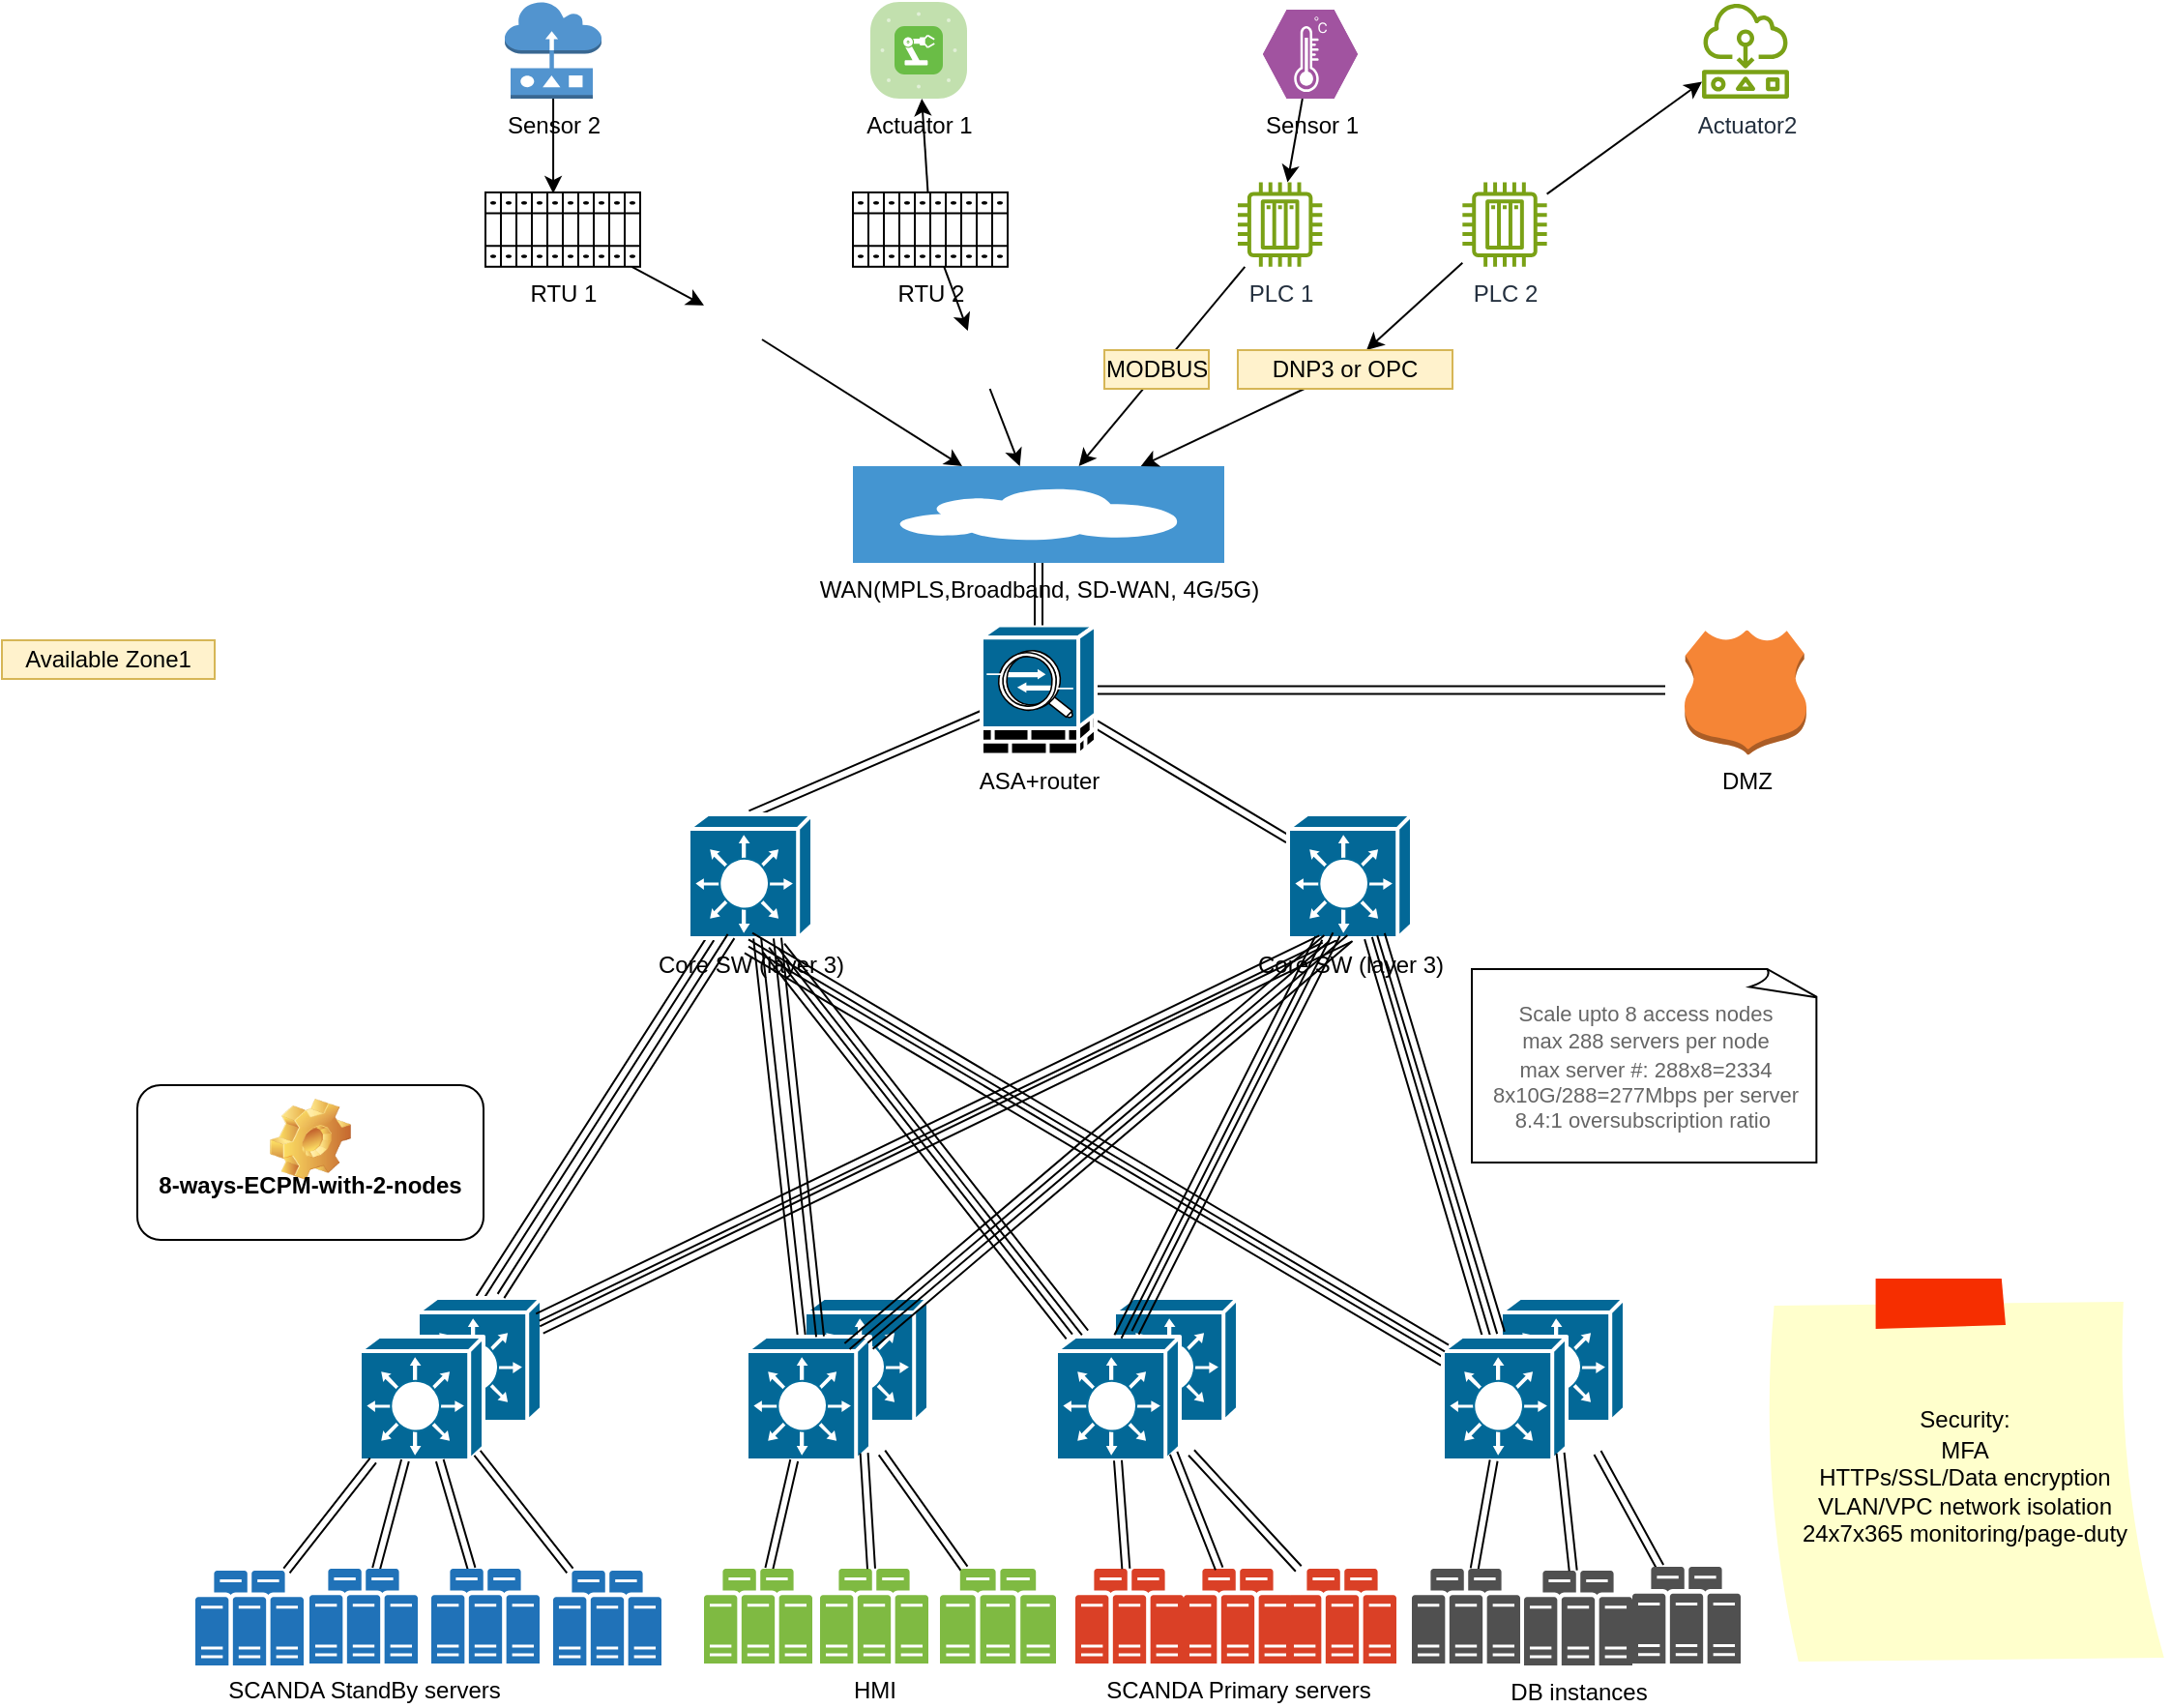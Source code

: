 <mxfile version="24.5.4" type="github">
  <diagram name="Page-1" id="822b0af5-4adb-64df-f703-e8dfc1f81529">
    <mxGraphModel dx="1224" dy="1588" grid="1" gridSize="10" guides="1" tooltips="1" connect="1" arrows="1" fold="1" page="1" pageScale="1" pageWidth="1100" pageHeight="850" background="none" math="0" shadow="0">
      <root>
        <mxCell id="0" />
        <mxCell id="1" parent="0" />
        <mxCell id="rNgzCEydJQi0zjgkLkP2-12" style="rounded=0;orthogonalLoop=1;jettySize=auto;html=1;exitX=0.5;exitY=0;exitDx=0;exitDy=0;exitPerimeter=0;shape=link;" parent="1" source="rNgzCEydJQi0zjgkLkP2-5" target="rNgzCEydJQi0zjgkLkP2-2" edge="1">
          <mxGeometry relative="1" as="geometry" />
        </mxCell>
        <mxCell id="rNgzCEydJQi0zjgkLkP2-5" value="" style="shape=mxgraph.cisco.switches.layer_3_switch;sketch=0;html=1;pointerEvents=1;dashed=0;fillColor=#036897;strokeColor=#ffffff;strokeWidth=2;verticalLabelPosition=bottom;verticalAlign=top;align=center;outlineConnect=0;" parent="1" vertex="1">
          <mxGeometry x="215" y="610" width="64" height="64" as="geometry" />
        </mxCell>
        <mxCell id="rNgzCEydJQi0zjgkLkP2-1" value="8-ways-ECPM-with-2-nodes&lt;div&gt;&lt;br&gt;&lt;/div&gt;" style="label;whiteSpace=wrap;html=1;align=center;verticalAlign=bottom;spacingLeft=0;spacingBottom=4;imageAlign=center;imageVerticalAlign=top;image=img/clipart/Gear_128x128.png" parent="1" vertex="1">
          <mxGeometry x="70" y="500" width="179" height="80" as="geometry" />
        </mxCell>
        <mxCell id="kgxJePqGxtui9cHz7qdS-7" style="rounded=0;orthogonalLoop=1;jettySize=auto;html=1;exitX=0.5;exitY=0;exitDx=0;exitDy=0;exitPerimeter=0;shape=link;" parent="1" source="rNgzCEydJQi0zjgkLkP2-2" target="kgxJePqGxtui9cHz7qdS-3" edge="1">
          <mxGeometry relative="1" as="geometry" />
        </mxCell>
        <mxCell id="rNgzCEydJQi0zjgkLkP2-2" value="Core SW (layer 3)" style="shape=mxgraph.cisco.switches.layer_3_switch;sketch=0;html=1;pointerEvents=1;dashed=0;fillColor=#036897;strokeColor=#ffffff;strokeWidth=2;verticalLabelPosition=bottom;verticalAlign=top;align=center;outlineConnect=0;" parent="1" vertex="1">
          <mxGeometry x="355" y="360" width="64" height="64" as="geometry" />
        </mxCell>
        <mxCell id="rNgzCEydJQi0zjgkLkP2-14" style="rounded=0;orthogonalLoop=1;jettySize=auto;html=1;exitX=0.5;exitY=1;exitDx=0;exitDy=0;exitPerimeter=0;shape=link;" parent="1" source="rNgzCEydJQi0zjgkLkP2-3" target="rNgzCEydJQi0zjgkLkP2-5" edge="1">
          <mxGeometry relative="1" as="geometry" />
        </mxCell>
        <mxCell id="kgxJePqGxtui9cHz7qdS-8" style="rounded=0;orthogonalLoop=1;jettySize=auto;html=1;shape=link;" parent="1" source="rNgzCEydJQi0zjgkLkP2-3" target="kgxJePqGxtui9cHz7qdS-3" edge="1">
          <mxGeometry relative="1" as="geometry" />
        </mxCell>
        <mxCell id="rNgzCEydJQi0zjgkLkP2-3" value="Core SW (layer 3)" style="shape=mxgraph.cisco.switches.layer_3_switch;sketch=0;html=1;pointerEvents=1;dashed=0;fillColor=#036897;strokeColor=#ffffff;strokeWidth=2;verticalLabelPosition=bottom;verticalAlign=top;align=center;outlineConnect=0;" parent="1" vertex="1">
          <mxGeometry x="665" y="360" width="64" height="64" as="geometry" />
        </mxCell>
        <mxCell id="rNgzCEydJQi0zjgkLkP2-4" value="" style="shape=mxgraph.cisco.switches.layer_3_switch;sketch=0;html=1;pointerEvents=1;dashed=0;fillColor=#036897;strokeColor=#ffffff;strokeWidth=2;verticalLabelPosition=bottom;verticalAlign=top;align=center;outlineConnect=0;" parent="1" vertex="1">
          <mxGeometry x="185" y="630" width="64" height="64" as="geometry" />
        </mxCell>
        <mxCell id="rNgzCEydJQi0zjgkLkP2-6" value="" style="shape=mxgraph.cisco.switches.layer_3_switch;sketch=0;html=1;pointerEvents=1;dashed=0;fillColor=#036897;strokeColor=#ffffff;strokeWidth=2;verticalLabelPosition=bottom;verticalAlign=top;align=center;outlineConnect=0;" parent="1" vertex="1">
          <mxGeometry x="415" y="610" width="64" height="64" as="geometry" />
        </mxCell>
        <mxCell id="rNgzCEydJQi0zjgkLkP2-16" style="rounded=0;orthogonalLoop=1;jettySize=auto;html=1;shape=link;" parent="1" source="rNgzCEydJQi0zjgkLkP2-7" target="rNgzCEydJQi0zjgkLkP2-2" edge="1">
          <mxGeometry relative="1" as="geometry" />
        </mxCell>
        <mxCell id="rNgzCEydJQi0zjgkLkP2-7" value="" style="shape=mxgraph.cisco.switches.layer_3_switch;sketch=0;html=1;pointerEvents=1;dashed=0;fillColor=#036897;strokeColor=#ffffff;strokeWidth=2;verticalLabelPosition=bottom;verticalAlign=top;align=center;outlineConnect=0;" parent="1" vertex="1">
          <mxGeometry x="385" y="630" width="64" height="64" as="geometry" />
        </mxCell>
        <mxCell id="rNgzCEydJQi0zjgkLkP2-8" value="" style="shape=mxgraph.cisco.switches.layer_3_switch;sketch=0;html=1;pointerEvents=1;dashed=0;fillColor=#036897;strokeColor=#ffffff;strokeWidth=2;verticalLabelPosition=bottom;verticalAlign=top;align=center;outlineConnect=0;" parent="1" vertex="1">
          <mxGeometry x="575" y="610" width="64" height="64" as="geometry" />
        </mxCell>
        <mxCell id="rNgzCEydJQi0zjgkLkP2-20" style="rounded=0;orthogonalLoop=1;jettySize=auto;html=1;shape=link;" parent="1" source="rNgzCEydJQi0zjgkLkP2-9" edge="1">
          <mxGeometry relative="1" as="geometry">
            <mxPoint x="395" y="430" as="targetPoint" />
          </mxGeometry>
        </mxCell>
        <mxCell id="rNgzCEydJQi0zjgkLkP2-9" value="" style="shape=mxgraph.cisco.switches.layer_3_switch;sketch=0;html=1;pointerEvents=1;dashed=0;fillColor=#036897;strokeColor=#ffffff;strokeWidth=2;verticalLabelPosition=bottom;verticalAlign=top;align=center;outlineConnect=0;" parent="1" vertex="1">
          <mxGeometry x="545" y="630" width="64" height="64" as="geometry" />
        </mxCell>
        <mxCell id="rNgzCEydJQi0zjgkLkP2-10" value="" style="shape=mxgraph.cisco.switches.layer_3_switch;sketch=0;html=1;pointerEvents=1;dashed=0;fillColor=#036897;strokeColor=#ffffff;strokeWidth=2;verticalLabelPosition=bottom;verticalAlign=top;align=center;outlineConnect=0;" parent="1" vertex="1">
          <mxGeometry x="775" y="610" width="64" height="64" as="geometry" />
        </mxCell>
        <mxCell id="rNgzCEydJQi0zjgkLkP2-24" style="rounded=0;orthogonalLoop=1;jettySize=auto;html=1;shape=link;" parent="1" source="rNgzCEydJQi0zjgkLkP2-11" edge="1">
          <mxGeometry relative="1" as="geometry">
            <mxPoint x="385" y="430" as="targetPoint" />
          </mxGeometry>
        </mxCell>
        <mxCell id="rNgzCEydJQi0zjgkLkP2-26" style="rounded=0;orthogonalLoop=1;jettySize=auto;html=1;shape=link;" parent="1" source="rNgzCEydJQi0zjgkLkP2-11" target="rNgzCEydJQi0zjgkLkP2-3" edge="1">
          <mxGeometry relative="1" as="geometry" />
        </mxCell>
        <mxCell id="rNgzCEydJQi0zjgkLkP2-11" value="" style="shape=mxgraph.cisco.switches.layer_3_switch;sketch=0;html=1;pointerEvents=1;dashed=0;fillColor=#036897;strokeColor=#ffffff;strokeWidth=2;verticalLabelPosition=bottom;verticalAlign=top;align=center;outlineConnect=0;" parent="1" vertex="1">
          <mxGeometry x="745" y="630" width="64" height="64" as="geometry" />
        </mxCell>
        <mxCell id="rNgzCEydJQi0zjgkLkP2-13" style="rounded=0;orthogonalLoop=1;jettySize=auto;html=1;exitX=0.5;exitY=0;exitDx=0;exitDy=0;exitPerimeter=0;shape=link;" parent="1" edge="1">
          <mxGeometry relative="1" as="geometry">
            <mxPoint x="258" y="609" as="sourcePoint" />
            <mxPoint x="377" y="423" as="targetPoint" />
          </mxGeometry>
        </mxCell>
        <mxCell id="rNgzCEydJQi0zjgkLkP2-15" style="rounded=0;orthogonalLoop=1;jettySize=auto;html=1;shape=link;exitX=0.266;exitY=1.008;exitDx=0;exitDy=0;exitPerimeter=0;" parent="1" source="rNgzCEydJQi0zjgkLkP2-3" edge="1">
          <mxGeometry relative="1" as="geometry">
            <mxPoint x="685" y="420" as="sourcePoint" />
            <mxPoint x="277" y="620" as="targetPoint" />
          </mxGeometry>
        </mxCell>
        <mxCell id="rNgzCEydJQi0zjgkLkP2-17" style="rounded=0;orthogonalLoop=1;jettySize=auto;html=1;shape=link;" parent="1" edge="1">
          <mxGeometry relative="1" as="geometry">
            <mxPoint x="423" y="630" as="sourcePoint" />
            <mxPoint x="401" y="424" as="targetPoint" />
          </mxGeometry>
        </mxCell>
        <mxCell id="rNgzCEydJQi0zjgkLkP2-18" style="rounded=0;orthogonalLoop=1;jettySize=auto;html=1;shape=link;entryX=0.5;entryY=1;entryDx=0;entryDy=0;entryPerimeter=0;" parent="1" source="rNgzCEydJQi0zjgkLkP2-7" target="rNgzCEydJQi0zjgkLkP2-3" edge="1">
          <mxGeometry relative="1" as="geometry">
            <mxPoint x="433" y="650" as="sourcePoint" />
            <mxPoint x="411" y="444" as="targetPoint" />
          </mxGeometry>
        </mxCell>
        <mxCell id="rNgzCEydJQi0zjgkLkP2-19" style="rounded=0;orthogonalLoop=1;jettySize=auto;html=1;shape=link;entryX=0.5;entryY=1;entryDx=0;entryDy=0;entryPerimeter=0;" parent="1" edge="1">
          <mxGeometry relative="1" as="geometry">
            <mxPoint x="437" y="635" as="sourcePoint" />
            <mxPoint x="685" y="424" as="targetPoint" />
          </mxGeometry>
        </mxCell>
        <mxCell id="rNgzCEydJQi0zjgkLkP2-21" style="rounded=0;orthogonalLoop=1;jettySize=auto;html=1;shape=link;" parent="1" edge="1">
          <mxGeometry relative="1" as="geometry">
            <mxPoint x="403" y="428" as="targetPoint" />
            <mxPoint x="560" y="628" as="sourcePoint" />
          </mxGeometry>
        </mxCell>
        <mxCell id="rNgzCEydJQi0zjgkLkP2-22" style="rounded=0;orthogonalLoop=1;jettySize=auto;html=1;shape=link;" parent="1" target="rNgzCEydJQi0zjgkLkP2-3" edge="1">
          <mxGeometry relative="1" as="geometry">
            <mxPoint x="420" y="430" as="targetPoint" />
            <mxPoint x="577" y="630" as="sourcePoint" />
          </mxGeometry>
        </mxCell>
        <mxCell id="rNgzCEydJQi0zjgkLkP2-23" style="rounded=0;orthogonalLoop=1;jettySize=auto;html=1;shape=link;" parent="1" edge="1">
          <mxGeometry relative="1" as="geometry">
            <mxPoint x="690" y="422" as="targetPoint" />
            <mxPoint x="586" y="628" as="sourcePoint" />
          </mxGeometry>
        </mxCell>
        <mxCell id="rNgzCEydJQi0zjgkLkP2-25" style="rounded=0;orthogonalLoop=1;jettySize=auto;html=1;shape=link;" parent="1" edge="1">
          <mxGeometry relative="1" as="geometry">
            <mxPoint x="387" y="423" as="targetPoint" />
            <mxPoint x="747" y="636" as="sourcePoint" />
          </mxGeometry>
        </mxCell>
        <mxCell id="rNgzCEydJQi0zjgkLkP2-27" style="rounded=0;orthogonalLoop=1;jettySize=auto;html=1;shape=link;" parent="1" edge="1">
          <mxGeometry relative="1" as="geometry">
            <mxPoint x="775" y="628" as="sourcePoint" />
            <mxPoint x="713" y="422" as="targetPoint" />
          </mxGeometry>
        </mxCell>
        <mxCell id="rNgzCEydJQi0zjgkLkP2-34" style="rounded=0;orthogonalLoop=1;jettySize=auto;html=1;shape=link;" parent="1" source="rNgzCEydJQi0zjgkLkP2-28" target="rNgzCEydJQi0zjgkLkP2-4" edge="1">
          <mxGeometry relative="1" as="geometry" />
        </mxCell>
        <mxCell id="rNgzCEydJQi0zjgkLkP2-28" value="SCANDA StandBy servers" style="sketch=0;pointerEvents=1;shadow=0;dashed=0;html=1;strokeColor=none;fillColor=#505050;labelPosition=center;verticalLabelPosition=bottom;verticalAlign=top;outlineConnect=0;align=center;shape=mxgraph.office.servers.server_farm;fillColor=#2072B8;" parent="1" vertex="1">
          <mxGeometry x="159" y="750" width="56" height="49" as="geometry" />
        </mxCell>
        <mxCell id="rNgzCEydJQi0zjgkLkP2-35" style="rounded=0;orthogonalLoop=1;jettySize=auto;html=1;shape=link;" parent="1" source="rNgzCEydJQi0zjgkLkP2-30" target="rNgzCEydJQi0zjgkLkP2-4" edge="1">
          <mxGeometry relative="1" as="geometry" />
        </mxCell>
        <mxCell id="rNgzCEydJQi0zjgkLkP2-30" value="" style="sketch=0;pointerEvents=1;shadow=0;dashed=0;html=1;strokeColor=none;fillColor=#505050;labelPosition=center;verticalLabelPosition=bottom;verticalAlign=top;outlineConnect=0;align=center;shape=mxgraph.office.servers.server_farm;fillColor=#2072B8;" parent="1" vertex="1">
          <mxGeometry x="222" y="750" width="56" height="49" as="geometry" />
        </mxCell>
        <mxCell id="rNgzCEydJQi0zjgkLkP2-33" style="rounded=0;orthogonalLoop=1;jettySize=auto;html=1;shape=link;" parent="1" source="rNgzCEydJQi0zjgkLkP2-31" target="rNgzCEydJQi0zjgkLkP2-4" edge="1">
          <mxGeometry relative="1" as="geometry" />
        </mxCell>
        <mxCell id="rNgzCEydJQi0zjgkLkP2-31" value="" style="sketch=0;pointerEvents=1;shadow=0;dashed=0;html=1;strokeColor=none;fillColor=#505050;labelPosition=center;verticalLabelPosition=bottom;verticalAlign=top;outlineConnect=0;align=center;shape=mxgraph.office.servers.server_farm;fillColor=#2072B8;" parent="1" vertex="1">
          <mxGeometry x="100" y="751" width="56" height="49" as="geometry" />
        </mxCell>
        <mxCell id="rNgzCEydJQi0zjgkLkP2-32" value="" style="sketch=0;pointerEvents=1;shadow=0;dashed=0;html=1;strokeColor=none;fillColor=#505050;labelPosition=center;verticalLabelPosition=bottom;verticalAlign=top;outlineConnect=0;align=center;shape=mxgraph.office.servers.server_farm;fillColor=#2072B8;" parent="1" vertex="1">
          <mxGeometry x="285" y="751" width="56" height="49" as="geometry" />
        </mxCell>
        <mxCell id="rNgzCEydJQi0zjgkLkP2-36" style="rounded=0;orthogonalLoop=1;jettySize=auto;html=1;entryX=0.95;entryY=0.94;entryDx=0;entryDy=0;entryPerimeter=0;shape=link;" parent="1" source="rNgzCEydJQi0zjgkLkP2-32" target="rNgzCEydJQi0zjgkLkP2-4" edge="1">
          <mxGeometry relative="1" as="geometry" />
        </mxCell>
        <mxCell id="rNgzCEydJQi0zjgkLkP2-47" style="rounded=0;orthogonalLoop=1;jettySize=auto;html=1;shape=link;" parent="1" source="rNgzCEydJQi0zjgkLkP2-37" target="rNgzCEydJQi0zjgkLkP2-7" edge="1">
          <mxGeometry relative="1" as="geometry" />
        </mxCell>
        <mxCell id="rNgzCEydJQi0zjgkLkP2-37" value="" style="sketch=0;pointerEvents=1;shadow=0;dashed=0;html=1;strokeColor=none;fillColor=#505050;labelPosition=center;verticalLabelPosition=bottom;verticalAlign=top;outlineConnect=0;align=center;shape=mxgraph.office.servers.server_farm;fillColor=#7FBA42;" parent="1" vertex="1">
          <mxGeometry x="363" y="750" width="56" height="49" as="geometry" />
        </mxCell>
        <mxCell id="rNgzCEydJQi0zjgkLkP2-38" value="HMI" style="sketch=0;pointerEvents=1;shadow=0;dashed=0;html=1;strokeColor=none;fillColor=#505050;labelPosition=center;verticalLabelPosition=bottom;verticalAlign=top;outlineConnect=0;align=center;shape=mxgraph.office.servers.server_farm;fillColor=#7FBA42;" parent="1" vertex="1">
          <mxGeometry x="423" y="750" width="56" height="49" as="geometry" />
        </mxCell>
        <mxCell id="rNgzCEydJQi0zjgkLkP2-49" style="rounded=0;orthogonalLoop=1;jettySize=auto;html=1;shape=link;" parent="1" source="rNgzCEydJQi0zjgkLkP2-39" edge="1">
          <mxGeometry relative="1" as="geometry">
            <mxPoint x="455" y="690" as="targetPoint" />
          </mxGeometry>
        </mxCell>
        <mxCell id="rNgzCEydJQi0zjgkLkP2-39" value="" style="sketch=0;pointerEvents=1;shadow=0;dashed=0;html=1;strokeColor=none;fillColor=#505050;labelPosition=center;verticalLabelPosition=bottom;verticalAlign=top;outlineConnect=0;align=center;shape=mxgraph.office.servers.server_farm;fillColor=#7FBA42;" parent="1" vertex="1">
          <mxGeometry x="485" y="750" width="60" height="49" as="geometry" />
        </mxCell>
        <mxCell id="rNgzCEydJQi0zjgkLkP2-41" value="" style="sketch=0;pointerEvents=1;shadow=0;dashed=0;html=1;strokeColor=none;fillColor=#505050;labelPosition=center;verticalLabelPosition=bottom;verticalAlign=top;outlineConnect=0;align=center;shape=mxgraph.office.servers.server_farm;fillColor=#DA4026;" parent="1" vertex="1">
          <mxGeometry x="555" y="750" width="56" height="49" as="geometry" />
        </mxCell>
        <mxCell id="rNgzCEydJQi0zjgkLkP2-42" value="SCANDA Primary servers" style="sketch=0;pointerEvents=1;shadow=0;dashed=0;html=1;strokeColor=none;fillColor=#505050;labelPosition=center;verticalLabelPosition=bottom;verticalAlign=top;outlineConnect=0;align=center;shape=mxgraph.office.servers.server_farm;fillColor=#DA4026;" parent="1" vertex="1">
          <mxGeometry x="611" y="750" width="56" height="49" as="geometry" />
        </mxCell>
        <mxCell id="rNgzCEydJQi0zjgkLkP2-52" style="rounded=0;orthogonalLoop=1;jettySize=auto;html=1;shape=link;" parent="1" source="rNgzCEydJQi0zjgkLkP2-43" edge="1">
          <mxGeometry relative="1" as="geometry">
            <mxPoint x="615" y="690" as="targetPoint" />
          </mxGeometry>
        </mxCell>
        <mxCell id="rNgzCEydJQi0zjgkLkP2-43" value="" style="sketch=0;pointerEvents=1;shadow=0;dashed=0;html=1;strokeColor=none;fillColor=#505050;labelPosition=center;verticalLabelPosition=bottom;verticalAlign=top;outlineConnect=0;align=center;shape=mxgraph.office.servers.server_farm;fillColor=#DA4026;" parent="1" vertex="1">
          <mxGeometry x="665" y="750" width="56" height="49" as="geometry" />
        </mxCell>
        <mxCell id="rNgzCEydJQi0zjgkLkP2-53" style="rounded=0;orthogonalLoop=1;jettySize=auto;html=1;shape=link;" parent="1" source="rNgzCEydJQi0zjgkLkP2-44" target="rNgzCEydJQi0zjgkLkP2-11" edge="1">
          <mxGeometry relative="1" as="geometry" />
        </mxCell>
        <mxCell id="rNgzCEydJQi0zjgkLkP2-44" value="" style="sketch=0;pointerEvents=1;shadow=0;dashed=0;html=1;strokeColor=none;fillColor=#505050;labelPosition=center;verticalLabelPosition=bottom;verticalAlign=top;outlineConnect=0;align=center;shape=mxgraph.office.servers.server_farm;" parent="1" vertex="1">
          <mxGeometry x="729" y="750" width="56" height="49" as="geometry" />
        </mxCell>
        <mxCell id="rNgzCEydJQi0zjgkLkP2-45" value="DB instances" style="sketch=0;pointerEvents=1;shadow=0;dashed=0;html=1;strokeColor=none;fillColor=#505050;labelPosition=center;verticalLabelPosition=bottom;verticalAlign=top;outlineConnect=0;align=center;shape=mxgraph.office.servers.server_farm;" parent="1" vertex="1">
          <mxGeometry x="787" y="751" width="56" height="49" as="geometry" />
        </mxCell>
        <mxCell id="rNgzCEydJQi0zjgkLkP2-55" style="rounded=0;orthogonalLoop=1;jettySize=auto;html=1;shape=link;" parent="1" source="rNgzCEydJQi0zjgkLkP2-46" edge="1">
          <mxGeometry relative="1" as="geometry">
            <mxPoint x="825" y="690" as="targetPoint" />
          </mxGeometry>
        </mxCell>
        <mxCell id="rNgzCEydJQi0zjgkLkP2-46" value="" style="sketch=0;pointerEvents=1;shadow=0;dashed=0;html=1;strokeColor=none;fillColor=#505050;labelPosition=center;verticalLabelPosition=bottom;verticalAlign=top;outlineConnect=0;align=center;shape=mxgraph.office.servers.server_farm;" parent="1" vertex="1">
          <mxGeometry x="843" y="749" width="56" height="50" as="geometry" />
        </mxCell>
        <mxCell id="rNgzCEydJQi0zjgkLkP2-48" style="rounded=0;orthogonalLoop=1;jettySize=auto;html=1;entryX=0.95;entryY=0.94;entryDx=0;entryDy=0;entryPerimeter=0;shape=link;" parent="1" source="rNgzCEydJQi0zjgkLkP2-38" target="rNgzCEydJQi0zjgkLkP2-7" edge="1">
          <mxGeometry relative="1" as="geometry" />
        </mxCell>
        <mxCell id="rNgzCEydJQi0zjgkLkP2-50" style="rounded=0;orthogonalLoop=1;jettySize=auto;html=1;entryX=0.5;entryY=1;entryDx=0;entryDy=0;entryPerimeter=0;shape=link;" parent="1" source="rNgzCEydJQi0zjgkLkP2-41" target="rNgzCEydJQi0zjgkLkP2-9" edge="1">
          <mxGeometry relative="1" as="geometry" />
        </mxCell>
        <mxCell id="rNgzCEydJQi0zjgkLkP2-51" style="rounded=0;orthogonalLoop=1;jettySize=auto;html=1;entryX=0.95;entryY=0.94;entryDx=0;entryDy=0;entryPerimeter=0;shape=link;" parent="1" source="rNgzCEydJQi0zjgkLkP2-42" target="rNgzCEydJQi0zjgkLkP2-9" edge="1">
          <mxGeometry relative="1" as="geometry" />
        </mxCell>
        <mxCell id="rNgzCEydJQi0zjgkLkP2-54" style="rounded=0;orthogonalLoop=1;jettySize=auto;html=1;entryX=0.95;entryY=0.94;entryDx=0;entryDy=0;entryPerimeter=0;shape=link;" parent="1" source="rNgzCEydJQi0zjgkLkP2-45" target="rNgzCEydJQi0zjgkLkP2-11" edge="1">
          <mxGeometry relative="1" as="geometry" />
        </mxCell>
        <mxCell id="kgxJePqGxtui9cHz7qdS-1" value="WAN(MPLS,Broadband, SD-WAN, 4G/5G)" style="pointerEvents=1;shadow=0;dashed=0;html=1;strokeColor=none;fillColor=#4495D1;labelPosition=center;verticalLabelPosition=bottom;verticalAlign=top;align=center;outlineConnect=0;shape=mxgraph.veeam.2d.wan_accelerator;" parent="1" vertex="1">
          <mxGeometry x="440" y="180" width="192" height="50" as="geometry" />
        </mxCell>
        <mxCell id="kgxJePqGxtui9cHz7qdS-2" value="DMZ" style="outlineConnect=0;dashed=0;verticalLabelPosition=bottom;verticalAlign=top;align=center;html=1;shape=mxgraph.aws3.hosted_zone;fillColor=#F58536;gradientColor=none;" parent="1" vertex="1">
          <mxGeometry x="870" y="264.75" width="63" height="64.5" as="geometry" />
        </mxCell>
        <mxCell id="kgxJePqGxtui9cHz7qdS-6" style="rounded=0;orthogonalLoop=1;jettySize=auto;html=1;shape=link;" parent="1" source="kgxJePqGxtui9cHz7qdS-3" edge="1">
          <mxGeometry relative="1" as="geometry">
            <mxPoint x="860" y="295.75" as="targetPoint" />
          </mxGeometry>
        </mxCell>
        <mxCell id="kgxJePqGxtui9cHz7qdS-3" value="ASA+router" style="shape=mxgraph.cisco.misc.asa_5500;html=1;pointerEvents=1;dashed=0;fillColor=#036897;strokeColor=#ffffff;strokeWidth=2;verticalLabelPosition=bottom;verticalAlign=top;align=center;outlineConnect=0;" parent="1" vertex="1">
          <mxGeometry x="506.5" y="262.25" width="59" height="67" as="geometry" />
        </mxCell>
        <mxCell id="kgxJePqGxtui9cHz7qdS-9" style="rounded=0;orthogonalLoop=1;jettySize=auto;html=1;entryX=0.5;entryY=0;entryDx=0;entryDy=0;entryPerimeter=0;shape=link;" parent="1" source="kgxJePqGxtui9cHz7qdS-1" target="kgxJePqGxtui9cHz7qdS-3" edge="1">
          <mxGeometry relative="1" as="geometry" />
        </mxCell>
        <mxCell id="kgxJePqGxtui9cHz7qdS-10" value="Available Zone1&lt;div&gt;&lt;br&gt;&lt;/div&gt;" style="text;html=1;strokeColor=#d6b656;fillColor=#fff2cc;align=center;verticalAlign=middle;whiteSpace=wrap;overflow=hidden;" parent="1" vertex="1">
          <mxGeometry y="270" width="110" height="20" as="geometry" />
        </mxCell>
        <mxCell id="kgxJePqGxtui9cHz7qdS-33" style="rounded=0;orthogonalLoop=1;jettySize=auto;html=1;" parent="1" source="kgxJePqGxtui9cHz7qdS-13" target="kgxJePqGxtui9cHz7qdS-18" edge="1">
          <mxGeometry relative="1" as="geometry" />
        </mxCell>
        <mxCell id="kgxJePqGxtui9cHz7qdS-13" value="Sensor 1" style="verticalLabelPosition=bottom;sketch=0;html=1;fillColor=#A153A0;strokeColor=#ffffff;verticalAlign=top;align=center;points=[[0,0.5,0],[0.125,0.25,0],[0.25,0,0],[0.5,0,0],[0.75,0,0],[0.875,0.25,0],[1,0.5,0],[0.875,0.75,0],[0.75,1,0],[0.5,1,0],[0.125,0.75,0]];pointerEvents=1;shape=mxgraph.cisco_safe.compositeIcon;bgIcon=mxgraph.cisco_safe.design.blank_device;resIcon=mxgraph.cisco_safe.design.sensor;" parent="1" vertex="1">
          <mxGeometry x="652" y="-56" width="49" height="46" as="geometry" />
        </mxCell>
        <mxCell id="kgxJePqGxtui9cHz7qdS-14" value="Actuator 1" style="verticalLabelPosition=bottom;sketch=0;html=1;fillColor=#6ABD46;strokeColor=#ffffff;verticalAlign=top;align=center;points=[[0.085,0.085,0],[0.915,0.085,0],[0.915,0.915,0],[0.085,0.915,0],[0.25,0,0],[0.5,0,0],[0.75,0,0],[1,0.25,0],[1,0.5,0],[1,0.75,0],[0.75,1,0],[0.5,1,0],[0.25,1,0],[0,0.75,0],[0,0.5,0],[0,0.25,0]];pointerEvents=1;shape=mxgraph.cisco_safe.compositeIcon;bgIcon=mxgraph.cisco_safe.architecture.generic_appliance;resIcon=mxgraph.cisco_safe.architecture.actuator;" parent="1" vertex="1">
          <mxGeometry x="449" y="-60" width="50" height="50" as="geometry" />
        </mxCell>
        <mxCell id="kgxJePqGxtui9cHz7qdS-15" value="Actuator2" style="sketch=0;outlineConnect=0;fontColor=#232F3E;gradientColor=none;fillColor=#7AA116;strokeColor=none;dashed=0;verticalLabelPosition=bottom;verticalAlign=top;align=center;html=1;fontSize=12;fontStyle=0;aspect=fixed;pointerEvents=1;shape=mxgraph.aws4.actuator;" parent="1" vertex="1">
          <mxGeometry x="878.43" y="-60" width="46.15" height="50" as="geometry" />
        </mxCell>
        <mxCell id="kgxJePqGxtui9cHz7qdS-16" value="Sensor 2" style="outlineConnect=0;dashed=0;verticalLabelPosition=bottom;verticalAlign=top;align=center;html=1;shape=mxgraph.aws3.sensor;fillColor=#5294CF;gradientColor=none;" parent="1" vertex="1">
          <mxGeometry x="260" y="-60" width="50" height="50" as="geometry" />
        </mxCell>
        <mxCell id="kgxJePqGxtui9cHz7qdS-26" style="rounded=0;orthogonalLoop=1;jettySize=auto;html=1;" parent="1" source="kgxJePqGxtui9cHz7qdS-36" target="kgxJePqGxtui9cHz7qdS-1" edge="1">
          <mxGeometry relative="1" as="geometry" />
        </mxCell>
        <mxCell id="kgxJePqGxtui9cHz7qdS-17" value="RTU 1" style="verticalLabelPosition=bottom;dashed=0;shadow=0;html=1;align=center;verticalAlign=top;shape=mxgraph.cabinets.terminal_4mm2_x10;" parent="1" vertex="1">
          <mxGeometry x="250" y="38.48" width="80" height="38.42" as="geometry" />
        </mxCell>
        <mxCell id="kgxJePqGxtui9cHz7qdS-19" value="" style="rounded=0;orthogonalLoop=1;jettySize=auto;html=1;" parent="1" source="kgxJePqGxtui9cHz7qdS-18" target="kgxJePqGxtui9cHz7qdS-1" edge="1">
          <mxGeometry relative="1" as="geometry" />
        </mxCell>
        <mxCell id="kgxJePqGxtui9cHz7qdS-18" value="PLC 1" style="sketch=0;outlineConnect=0;fontColor=#232F3E;gradientColor=none;fillColor=#7AA116;strokeColor=none;dashed=0;verticalLabelPosition=bottom;verticalAlign=top;align=center;html=1;fontSize=12;fontStyle=0;aspect=fixed;pointerEvents=1;shape=mxgraph.aws4.iot_thing_plc;" parent="1" vertex="1">
          <mxGeometry x="639" y="33.25" width="43.65" height="43.65" as="geometry" />
        </mxCell>
        <mxCell id="kgxJePqGxtui9cHz7qdS-23" style="rounded=0;orthogonalLoop=1;jettySize=auto;html=1;" parent="1" source="kgxJePqGxtui9cHz7qdS-41" target="kgxJePqGxtui9cHz7qdS-1" edge="1">
          <mxGeometry relative="1" as="geometry" />
        </mxCell>
        <mxCell id="kgxJePqGxtui9cHz7qdS-30" style="rounded=0;orthogonalLoop=1;jettySize=auto;html=1;" parent="1" source="kgxJePqGxtui9cHz7qdS-20" target="kgxJePqGxtui9cHz7qdS-15" edge="1">
          <mxGeometry relative="1" as="geometry" />
        </mxCell>
        <mxCell id="kgxJePqGxtui9cHz7qdS-20" value="PLC 2" style="sketch=0;outlineConnect=0;fontColor=#232F3E;gradientColor=none;fillColor=#7AA116;strokeColor=none;dashed=0;verticalLabelPosition=bottom;verticalAlign=top;align=center;html=1;fontSize=12;fontStyle=0;aspect=fixed;pointerEvents=1;shape=mxgraph.aws4.iot_thing_plc;" parent="1" vertex="1">
          <mxGeometry x="755.17" y="33.25" width="43.65" height="43.65" as="geometry" />
        </mxCell>
        <mxCell id="kgxJePqGxtui9cHz7qdS-27" style="rounded=0;orthogonalLoop=1;jettySize=auto;html=1;" parent="1" source="kgxJePqGxtui9cHz7qdS-38" target="kgxJePqGxtui9cHz7qdS-1" edge="1">
          <mxGeometry relative="1" as="geometry">
            <mxPoint x="539" y="170" as="targetPoint" />
          </mxGeometry>
        </mxCell>
        <mxCell id="kgxJePqGxtui9cHz7qdS-28" style="rounded=0;orthogonalLoop=1;jettySize=auto;html=1;" parent="1" source="kgxJePqGxtui9cHz7qdS-24" target="kgxJePqGxtui9cHz7qdS-14" edge="1">
          <mxGeometry relative="1" as="geometry" />
        </mxCell>
        <mxCell id="kgxJePqGxtui9cHz7qdS-24" value="RTU 2" style="verticalLabelPosition=bottom;dashed=0;shadow=0;html=1;align=center;verticalAlign=top;shape=mxgraph.cabinets.terminal_4mm2_x10;" parent="1" vertex="1">
          <mxGeometry x="440" y="38.48" width="80" height="38.42" as="geometry" />
        </mxCell>
        <mxCell id="kgxJePqGxtui9cHz7qdS-32" style="edgeStyle=orthogonalEdgeStyle;rounded=0;orthogonalLoop=1;jettySize=auto;html=1;entryX=0.438;entryY=0.014;entryDx=0;entryDy=0;entryPerimeter=0;" parent="1" source="kgxJePqGxtui9cHz7qdS-16" target="kgxJePqGxtui9cHz7qdS-17" edge="1">
          <mxGeometry relative="1" as="geometry" />
        </mxCell>
        <mxCell id="kgxJePqGxtui9cHz7qdS-37" value="" style="rounded=0;orthogonalLoop=1;jettySize=auto;html=1;" parent="1" source="kgxJePqGxtui9cHz7qdS-17" target="kgxJePqGxtui9cHz7qdS-36" edge="1">
          <mxGeometry relative="1" as="geometry">
            <mxPoint x="444" y="77" as="sourcePoint" />
            <mxPoint x="518" y="180" as="targetPoint" />
          </mxGeometry>
        </mxCell>
        <mxCell id="kgxJePqGxtui9cHz7qdS-36" value="" style="shape=image;html=1;verticalAlign=top;verticalLabelPosition=bottom;labelBackgroundColor=#ffffff;imageAspect=0;aspect=fixed;image=https://cdn1.iconfinder.com/data/icons/iconoir-vol-1/24/antenna-128.png" parent="1" vertex="1">
          <mxGeometry x="363" y="90" width="30" height="30" as="geometry" />
        </mxCell>
        <mxCell id="kgxJePqGxtui9cHz7qdS-40" value="" style="rounded=0;orthogonalLoop=1;jettySize=auto;html=1;" parent="1" source="kgxJePqGxtui9cHz7qdS-24" target="kgxJePqGxtui9cHz7qdS-38" edge="1">
          <mxGeometry relative="1" as="geometry">
            <mxPoint x="526" y="180" as="targetPoint" />
            <mxPoint x="487" y="77" as="sourcePoint" />
          </mxGeometry>
        </mxCell>
        <mxCell id="kgxJePqGxtui9cHz7qdS-38" value="" style="shape=image;html=1;verticalAlign=top;verticalLabelPosition=bottom;labelBackgroundColor=#ffffff;imageAspect=0;aspect=fixed;image=https://cdn1.iconfinder.com/data/icons/iconoir-vol-1/24/antenna-128.png" parent="1" vertex="1">
          <mxGeometry x="490" y="110" width="30" height="30" as="geometry" />
        </mxCell>
        <mxCell id="kgxJePqGxtui9cHz7qdS-42" value="" style="rounded=0;orthogonalLoop=1;jettySize=auto;html=1;" parent="1" source="kgxJePqGxtui9cHz7qdS-20" target="kgxJePqGxtui9cHz7qdS-41" edge="1">
          <mxGeometry relative="1" as="geometry">
            <mxPoint x="755" y="69" as="sourcePoint" />
            <mxPoint x="576" y="180" as="targetPoint" />
          </mxGeometry>
        </mxCell>
        <mxCell id="kgxJePqGxtui9cHz7qdS-41" value="DNP3 or OPC" style="text;html=1;strokeColor=#d6b656;fillColor=#fff2cc;align=center;verticalAlign=middle;whiteSpace=wrap;overflow=hidden;" parent="1" vertex="1">
          <mxGeometry x="639" y="120" width="111" height="20" as="geometry" />
        </mxCell>
        <mxCell id="kgxJePqGxtui9cHz7qdS-44" value="MODBUS" style="text;html=1;strokeColor=#d6b656;fillColor=#fff2cc;align=center;verticalAlign=middle;whiteSpace=wrap;overflow=hidden;" parent="1" vertex="1">
          <mxGeometry x="570" y="120" width="54" height="20" as="geometry" />
        </mxCell>
        <mxCell id="kgxJePqGxtui9cHz7qdS-46" value="&lt;span style=&quot;color: rgb(0, 0, 0); font-size: 12px;&quot;&gt;Security:&lt;/span&gt;&lt;div style=&quot;color: rgb(0, 0, 0); font-size: 12px;&quot;&gt;MFA&lt;/div&gt;&lt;div style=&quot;color: rgb(0, 0, 0); font-size: 12px;&quot;&gt;HTTPs/SSL/Data encryption&lt;/div&gt;&lt;div style=&quot;color: rgb(0, 0, 0); font-size: 12px;&quot;&gt;VLAN/VPC network isolation&lt;/div&gt;&lt;div style=&quot;color: rgb(0, 0, 0); font-size: 12px;&quot;&gt;24x7x365 monitoring/page-duty&lt;/div&gt;" style="strokeWidth=1;shadow=0;dashed=0;align=center;html=1;shape=mxgraph.mockup.text.stickyNote2;fontColor=#666666;mainText=;fontSize=17;whiteSpace=wrap;fillColor=#ffffcc;strokeColor=#F62E00;" parent="1" vertex="1">
          <mxGeometry x="910" y="600" width="210" height="200" as="geometry" />
        </mxCell>
        <mxCell id="kgxJePqGxtui9cHz7qdS-47" value="&lt;font style=&quot;color: rgb(102, 102, 102); font-size: 11px;&quot;&gt;Scale upto 8 access nodes&lt;br&gt;max 288 servers per node&lt;br&gt;max server #: 288x8=2334&lt;/font&gt;&lt;div style=&quot;color: rgb(102, 102, 102); font-size: 11px;&quot;&gt;8x10G/288=277Mbps per server&lt;/div&gt;&lt;div style=&quot;color: rgb(102, 102, 102); font-size: 11px;&quot;&gt;8.4:1 oversubscription ratio&amp;nbsp;&lt;/div&gt;" style="whiteSpace=wrap;html=1;shape=mxgraph.basic.document" parent="1" vertex="1">
          <mxGeometry x="760" y="440" width="180" height="100" as="geometry" />
        </mxCell>
      </root>
    </mxGraphModel>
  </diagram>
</mxfile>
